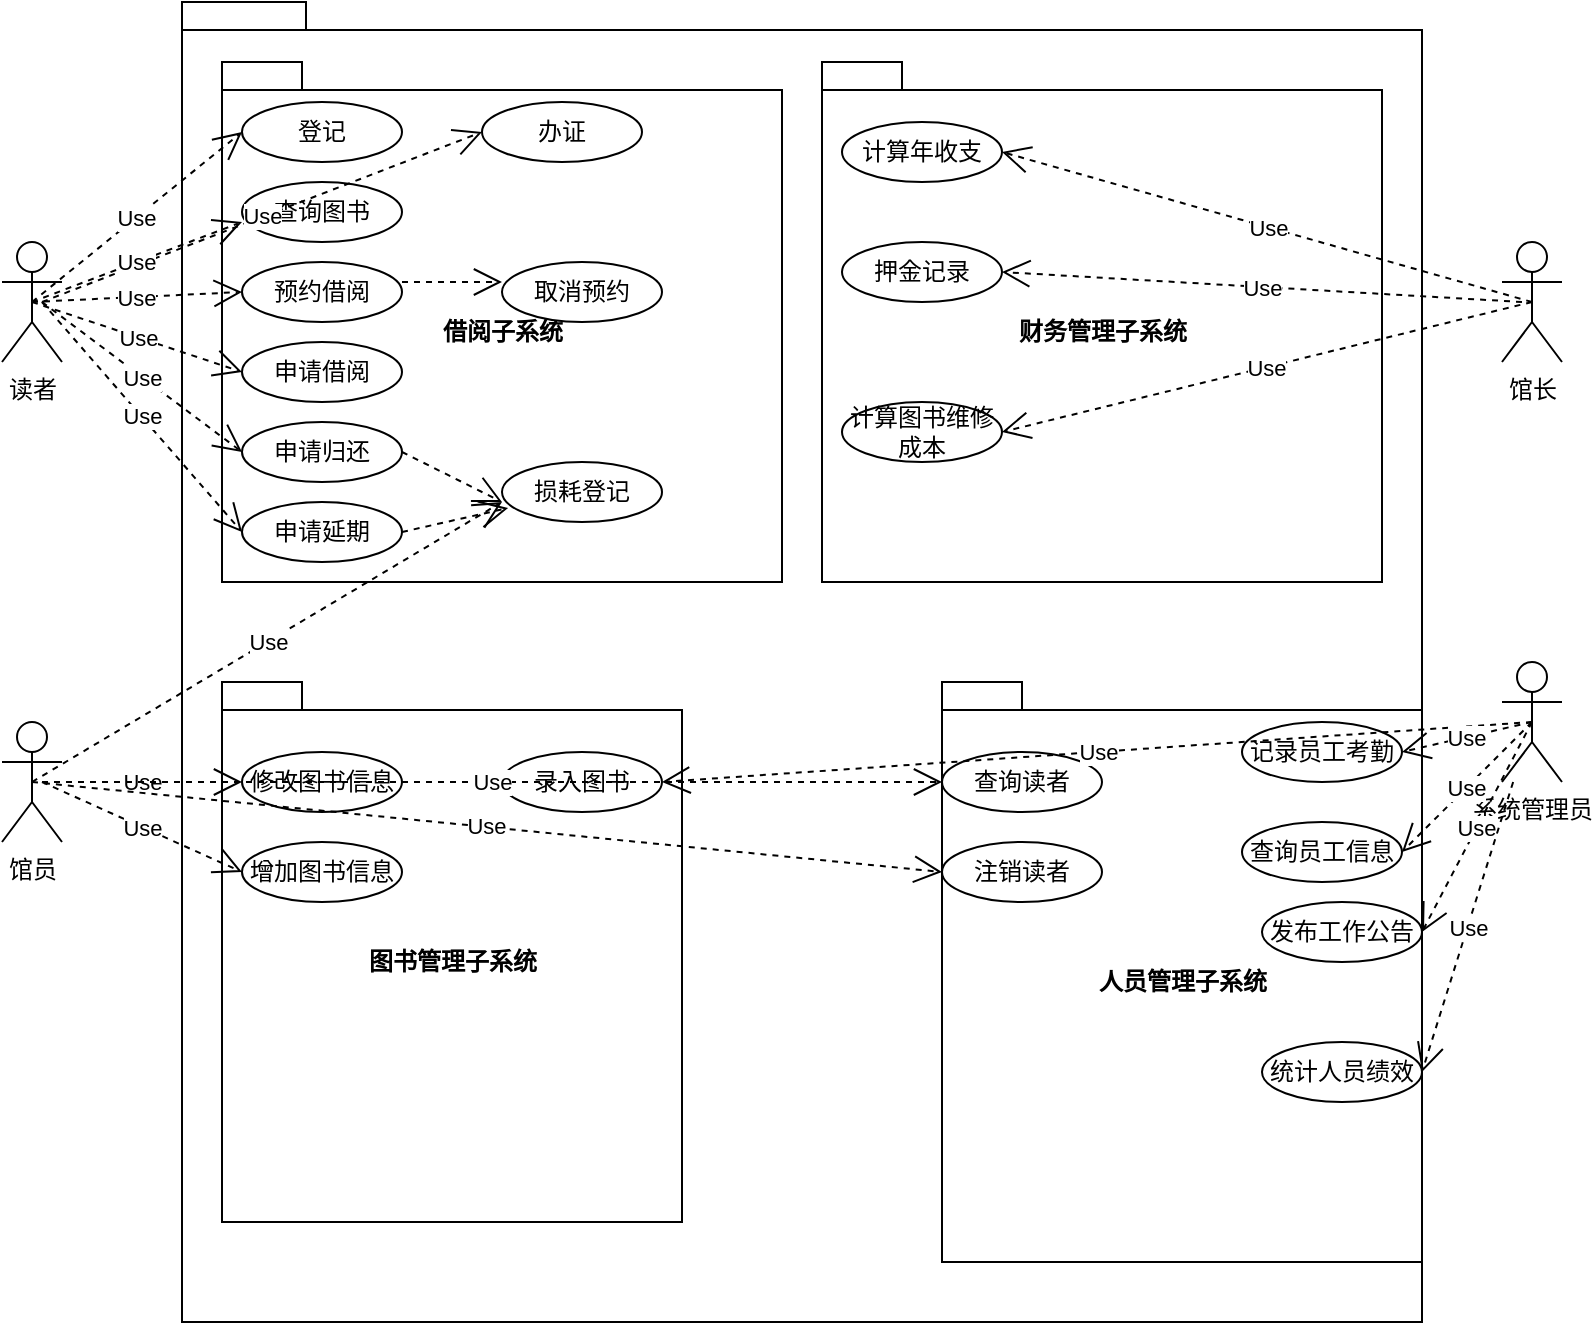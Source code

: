 <mxfile version="15.7.4" type="github">
  <diagram id="yJg1Kb8j-frXyEde3Gr0" name="Page-1">
    <mxGraphModel dx="946" dy="614" grid="1" gridSize="10" guides="1" tooltips="1" connect="1" arrows="1" fold="1" page="1" pageScale="1" pageWidth="827" pageHeight="1169" math="0" shadow="0">
      <root>
        <mxCell id="0" />
        <mxCell id="1" parent="0" />
        <mxCell id="KSbIt53DmIoFE_I7QErO-1" value="读者" style="shape=umlActor;verticalLabelPosition=bottom;verticalAlign=top;html=1;outlineConnect=0;" vertex="1" parent="1">
          <mxGeometry x="30" y="190" width="30" height="60" as="geometry" />
        </mxCell>
        <mxCell id="KSbIt53DmIoFE_I7QErO-2" value="" style="shape=folder;fontStyle=1;spacingTop=10;tabWidth=40;tabHeight=14;tabPosition=left;html=1;" vertex="1" parent="1">
          <mxGeometry x="120" y="70" width="620" height="660" as="geometry" />
        </mxCell>
        <mxCell id="KSbIt53DmIoFE_I7QErO-4" value="馆员" style="shape=umlActor;verticalLabelPosition=bottom;verticalAlign=top;html=1;outlineConnect=0;" vertex="1" parent="1">
          <mxGeometry x="30" y="430" width="30" height="60" as="geometry" />
        </mxCell>
        <mxCell id="KSbIt53DmIoFE_I7QErO-7" value="馆长" style="shape=umlActor;verticalLabelPosition=bottom;verticalAlign=top;html=1;outlineConnect=0;" vertex="1" parent="1">
          <mxGeometry x="780" y="190" width="30" height="60" as="geometry" />
        </mxCell>
        <mxCell id="KSbIt53DmIoFE_I7QErO-11" value="系统管理员" style="shape=umlActor;verticalLabelPosition=bottom;verticalAlign=top;html=1;outlineConnect=0;" vertex="1" parent="1">
          <mxGeometry x="780" y="400" width="30" height="60" as="geometry" />
        </mxCell>
        <mxCell id="KSbIt53DmIoFE_I7QErO-12" value="借阅子系统&lt;br&gt;" style="shape=folder;fontStyle=1;spacingTop=10;tabWidth=40;tabHeight=14;tabPosition=left;html=1;" vertex="1" parent="1">
          <mxGeometry x="140" y="100" width="280" height="260" as="geometry" />
        </mxCell>
        <mxCell id="KSbIt53DmIoFE_I7QErO-13" value="登记" style="ellipse;whiteSpace=wrap;html=1;" vertex="1" parent="1">
          <mxGeometry x="150" y="120" width="80" height="30" as="geometry" />
        </mxCell>
        <mxCell id="KSbIt53DmIoFE_I7QErO-14" value="查询图书" style="ellipse;whiteSpace=wrap;html=1;" vertex="1" parent="1">
          <mxGeometry x="150" y="160" width="80" height="30" as="geometry" />
        </mxCell>
        <mxCell id="KSbIt53DmIoFE_I7QErO-15" value="预约借阅" style="ellipse;whiteSpace=wrap;html=1;" vertex="1" parent="1">
          <mxGeometry x="150" y="200" width="80" height="30" as="geometry" />
        </mxCell>
        <mxCell id="KSbIt53DmIoFE_I7QErO-16" value="申请借阅" style="ellipse;whiteSpace=wrap;html=1;" vertex="1" parent="1">
          <mxGeometry x="150" y="240" width="80" height="30" as="geometry" />
        </mxCell>
        <mxCell id="KSbIt53DmIoFE_I7QErO-17" value="申请归还" style="ellipse;whiteSpace=wrap;html=1;" vertex="1" parent="1">
          <mxGeometry x="150" y="280" width="80" height="30" as="geometry" />
        </mxCell>
        <mxCell id="KSbIt53DmIoFE_I7QErO-19" value="申请延期" style="ellipse;whiteSpace=wrap;html=1;" vertex="1" parent="1">
          <mxGeometry x="150" y="320" width="80" height="30" as="geometry" />
        </mxCell>
        <mxCell id="KSbIt53DmIoFE_I7QErO-20" value="取消预约" style="ellipse;whiteSpace=wrap;html=1;" vertex="1" parent="1">
          <mxGeometry x="280" y="200" width="80" height="30" as="geometry" />
        </mxCell>
        <mxCell id="KSbIt53DmIoFE_I7QErO-22" value="损耗登记" style="ellipse;whiteSpace=wrap;html=1;" vertex="1" parent="1">
          <mxGeometry x="280" y="300" width="80" height="30" as="geometry" />
        </mxCell>
        <mxCell id="KSbIt53DmIoFE_I7QErO-23" value="" style="endArrow=open;endSize=12;dashed=1;html=1;rounded=0;" edge="1" parent="1">
          <mxGeometry width="160" relative="1" as="geometry">
            <mxPoint x="230" y="210" as="sourcePoint" />
            <mxPoint x="280" y="210" as="targetPoint" />
          </mxGeometry>
        </mxCell>
        <mxCell id="KSbIt53DmIoFE_I7QErO-24" value="" style="endArrow=open;endSize=12;dashed=1;html=1;rounded=0;exitX=1;exitY=0.5;exitDx=0;exitDy=0;" edge="1" parent="1" source="KSbIt53DmIoFE_I7QErO-17">
          <mxGeometry width="160" relative="1" as="geometry">
            <mxPoint x="240" y="370" as="sourcePoint" />
            <mxPoint x="280" y="320" as="targetPoint" />
          </mxGeometry>
        </mxCell>
        <mxCell id="KSbIt53DmIoFE_I7QErO-25" value="" style="endArrow=open;endSize=12;dashed=1;html=1;rounded=0;exitX=1;exitY=0.5;exitDx=0;exitDy=0;entryX=0.038;entryY=0.767;entryDx=0;entryDy=0;entryPerimeter=0;" edge="1" parent="1" source="KSbIt53DmIoFE_I7QErO-19" target="KSbIt53DmIoFE_I7QErO-22">
          <mxGeometry width="160" relative="1" as="geometry">
            <mxPoint x="240" y="305" as="sourcePoint" />
            <mxPoint x="290" y="330" as="targetPoint" />
          </mxGeometry>
        </mxCell>
        <mxCell id="KSbIt53DmIoFE_I7QErO-26" value="办证" style="ellipse;whiteSpace=wrap;html=1;" vertex="1" parent="1">
          <mxGeometry x="270" y="120" width="80" height="30" as="geometry" />
        </mxCell>
        <mxCell id="KSbIt53DmIoFE_I7QErO-27" value="人员管理子系统" style="shape=folder;fontStyle=1;spacingTop=10;tabWidth=40;tabHeight=14;tabPosition=left;html=1;" vertex="1" parent="1">
          <mxGeometry x="500" y="410" width="240" height="290" as="geometry" />
        </mxCell>
        <mxCell id="KSbIt53DmIoFE_I7QErO-29" value="查询读者" style="ellipse;whiteSpace=wrap;html=1;" vertex="1" parent="1">
          <mxGeometry x="500" y="445" width="80" height="30" as="geometry" />
        </mxCell>
        <mxCell id="KSbIt53DmIoFE_I7QErO-30" value="注销读者" style="ellipse;whiteSpace=wrap;html=1;" vertex="1" parent="1">
          <mxGeometry x="500" y="490" width="80" height="30" as="geometry" />
        </mxCell>
        <mxCell id="KSbIt53DmIoFE_I7QErO-31" value="记录员工考勤" style="ellipse;whiteSpace=wrap;html=1;" vertex="1" parent="1">
          <mxGeometry x="650" y="430" width="80" height="30" as="geometry" />
        </mxCell>
        <mxCell id="KSbIt53DmIoFE_I7QErO-32" value="查询员工信息" style="ellipse;whiteSpace=wrap;html=1;" vertex="1" parent="1">
          <mxGeometry x="650" y="480" width="80" height="30" as="geometry" />
        </mxCell>
        <mxCell id="KSbIt53DmIoFE_I7QErO-33" value="发布工作公告" style="ellipse;whiteSpace=wrap;html=1;" vertex="1" parent="1">
          <mxGeometry x="660" y="520" width="80" height="30" as="geometry" />
        </mxCell>
        <mxCell id="KSbIt53DmIoFE_I7QErO-34" value="统计人员绩效" style="ellipse;whiteSpace=wrap;html=1;" vertex="1" parent="1">
          <mxGeometry x="660" y="590" width="80" height="30" as="geometry" />
        </mxCell>
        <mxCell id="KSbIt53DmIoFE_I7QErO-35" value="图书管理子系统" style="shape=folder;fontStyle=1;spacingTop=10;tabWidth=40;tabHeight=14;tabPosition=left;html=1;" vertex="1" parent="1">
          <mxGeometry x="140" y="410" width="230" height="270" as="geometry" />
        </mxCell>
        <mxCell id="KSbIt53DmIoFE_I7QErO-36" value="修改图书信息" style="ellipse;whiteSpace=wrap;html=1;" vertex="1" parent="1">
          <mxGeometry x="150" y="445" width="80" height="30" as="geometry" />
        </mxCell>
        <mxCell id="KSbIt53DmIoFE_I7QErO-37" value="增加图书信息" style="ellipse;whiteSpace=wrap;html=1;" vertex="1" parent="1">
          <mxGeometry x="150" y="490" width="80" height="30" as="geometry" />
        </mxCell>
        <mxCell id="KSbIt53DmIoFE_I7QErO-38" value="录入图书" style="ellipse;whiteSpace=wrap;html=1;" vertex="1" parent="1">
          <mxGeometry x="280" y="445" width="80" height="30" as="geometry" />
        </mxCell>
        <mxCell id="KSbIt53DmIoFE_I7QErO-39" value="财务管理子系统" style="shape=folder;fontStyle=1;spacingTop=10;tabWidth=40;tabHeight=14;tabPosition=left;html=1;" vertex="1" parent="1">
          <mxGeometry x="440" y="100" width="280" height="260" as="geometry" />
        </mxCell>
        <mxCell id="KSbIt53DmIoFE_I7QErO-40" value="计算年收支&lt;span style=&quot;color: rgba(0 , 0 , 0 , 0) ; font-family: monospace ; font-size: 0px&quot;&gt;%3CmxGraphModel%3E%3Croot%3E%3CmxCell%20id%3D%220%22%2F%3E%3CmxCell%20id%3D%221%22%20parent%3D%220%22%2F%3E%3CmxCell%20id%3D%222%22%20value%3D%22%E6%9F%A5%E8%AF%A2%E8%AF%BB%E8%80%85%22%20style%3D%22ellipse%3BwhiteSpace%3Dwrap%3Bhtml%3D1%3B%22%20vertex%3D%221%22%20parent%3D%221%22%3E%3CmxGeometry%20x%3D%22500%22%20y%3D%22445%22%20width%3D%2280%22%20height%3D%2230%22%20as%3D%22geometry%22%2F%3E%3C%2FmxCell%3E%3C%2Froot%3E%3C%2FmxGraphModel%3E&lt;/span&gt;" style="ellipse;whiteSpace=wrap;html=1;" vertex="1" parent="1">
          <mxGeometry x="450" y="130" width="80" height="30" as="geometry" />
        </mxCell>
        <mxCell id="KSbIt53DmIoFE_I7QErO-41" value="押金记录" style="ellipse;whiteSpace=wrap;html=1;" vertex="1" parent="1">
          <mxGeometry x="450" y="190" width="80" height="30" as="geometry" />
        </mxCell>
        <mxCell id="KSbIt53DmIoFE_I7QErO-42" value="计算图书维修成本" style="ellipse;whiteSpace=wrap;html=1;" vertex="1" parent="1">
          <mxGeometry x="450" y="270" width="80" height="30" as="geometry" />
        </mxCell>
        <mxCell id="KSbIt53DmIoFE_I7QErO-43" value="Use" style="endArrow=open;endSize=12;dashed=1;html=1;rounded=0;exitX=0.5;exitY=0.5;exitDx=0;exitDy=0;exitPerimeter=0;entryX=0;entryY=0.5;entryDx=0;entryDy=0;" edge="1" parent="1" source="KSbIt53DmIoFE_I7QErO-1" target="KSbIt53DmIoFE_I7QErO-13">
          <mxGeometry width="160" relative="1" as="geometry">
            <mxPoint x="60" y="310" as="sourcePoint" />
            <mxPoint x="220" y="310" as="targetPoint" />
          </mxGeometry>
        </mxCell>
        <mxCell id="KSbIt53DmIoFE_I7QErO-44" value="Use" style="endArrow=open;endSize=12;dashed=1;html=1;rounded=0;entryX=0;entryY=0.5;entryDx=0;entryDy=0;" edge="1" parent="1" target="KSbIt53DmIoFE_I7QErO-26">
          <mxGeometry width="160" relative="1" as="geometry">
            <mxPoint x="50" y="220" as="sourcePoint" />
            <mxPoint x="160" y="145" as="targetPoint" />
          </mxGeometry>
        </mxCell>
        <mxCell id="KSbIt53DmIoFE_I7QErO-45" value="Use" style="endArrow=open;endSize=12;dashed=1;html=1;rounded=0;exitX=0.5;exitY=0.5;exitDx=0;exitDy=0;exitPerimeter=0;" edge="1" parent="1" source="KSbIt53DmIoFE_I7QErO-1">
          <mxGeometry width="160" relative="1" as="geometry">
            <mxPoint x="60" y="230" as="sourcePoint" />
            <mxPoint x="150" y="180" as="targetPoint" />
          </mxGeometry>
        </mxCell>
        <mxCell id="KSbIt53DmIoFE_I7QErO-46" value="Use" style="endArrow=open;endSize=12;dashed=1;html=1;rounded=0;entryX=0;entryY=0.5;entryDx=0;entryDy=0;exitX=0.5;exitY=0.5;exitDx=0;exitDy=0;exitPerimeter=0;" edge="1" parent="1" source="KSbIt53DmIoFE_I7QErO-1" target="KSbIt53DmIoFE_I7QErO-15">
          <mxGeometry width="160" relative="1" as="geometry">
            <mxPoint x="70" y="240" as="sourcePoint" />
            <mxPoint x="290" y="155" as="targetPoint" />
          </mxGeometry>
        </mxCell>
        <mxCell id="KSbIt53DmIoFE_I7QErO-47" value="Use" style="endArrow=open;endSize=12;dashed=1;html=1;rounded=0;entryX=0;entryY=0.5;entryDx=0;entryDy=0;exitX=0.5;exitY=0.5;exitDx=0;exitDy=0;exitPerimeter=0;" edge="1" parent="1" source="KSbIt53DmIoFE_I7QErO-1" target="KSbIt53DmIoFE_I7QErO-16">
          <mxGeometry width="160" relative="1" as="geometry">
            <mxPoint x="80" y="250" as="sourcePoint" />
            <mxPoint x="300" y="165" as="targetPoint" />
          </mxGeometry>
        </mxCell>
        <mxCell id="KSbIt53DmIoFE_I7QErO-48" value="Use" style="endArrow=open;endSize=12;dashed=1;html=1;rounded=0;entryX=0;entryY=0.5;entryDx=0;entryDy=0;" edge="1" parent="1" target="KSbIt53DmIoFE_I7QErO-17">
          <mxGeometry width="160" relative="1" as="geometry">
            <mxPoint x="50" y="220" as="sourcePoint" />
            <mxPoint x="310" y="175" as="targetPoint" />
          </mxGeometry>
        </mxCell>
        <mxCell id="KSbIt53DmIoFE_I7QErO-49" value="Use" style="endArrow=open;endSize=12;dashed=1;html=1;rounded=0;entryX=0;entryY=0.5;entryDx=0;entryDy=0;" edge="1" parent="1" target="KSbIt53DmIoFE_I7QErO-19">
          <mxGeometry width="160" relative="1" as="geometry">
            <mxPoint x="50" y="220" as="sourcePoint" />
            <mxPoint x="320" y="185" as="targetPoint" />
          </mxGeometry>
        </mxCell>
        <mxCell id="KSbIt53DmIoFE_I7QErO-50" value="Use" style="endArrow=open;endSize=12;dashed=1;html=1;rounded=0;exitX=0.5;exitY=0.5;exitDx=0;exitDy=0;exitPerimeter=0;" edge="1" parent="1" source="KSbIt53DmIoFE_I7QErO-4">
          <mxGeometry width="160" relative="1" as="geometry">
            <mxPoint x="110" y="280" as="sourcePoint" />
            <mxPoint x="280" y="320" as="targetPoint" />
          </mxGeometry>
        </mxCell>
        <mxCell id="KSbIt53DmIoFE_I7QErO-51" value="Use" style="endArrow=open;endSize=12;dashed=1;html=1;rounded=0;entryX=0;entryY=0.5;entryDx=0;entryDy=0;" edge="1" parent="1" target="KSbIt53DmIoFE_I7QErO-36">
          <mxGeometry width="160" relative="1" as="geometry">
            <mxPoint x="50" y="460" as="sourcePoint" />
            <mxPoint x="340" y="205" as="targetPoint" />
          </mxGeometry>
        </mxCell>
        <mxCell id="KSbIt53DmIoFE_I7QErO-52" value="Use" style="endArrow=open;endSize=12;dashed=1;html=1;rounded=0;entryX=0;entryY=0.5;entryDx=0;entryDy=0;" edge="1" parent="1" target="KSbIt53DmIoFE_I7QErO-37">
          <mxGeometry width="160" relative="1" as="geometry">
            <mxPoint x="50" y="460" as="sourcePoint" />
            <mxPoint x="350" y="215" as="targetPoint" />
          </mxGeometry>
        </mxCell>
        <mxCell id="KSbIt53DmIoFE_I7QErO-53" value="Use" style="endArrow=open;endSize=12;dashed=1;html=1;rounded=0;entryX=1;entryY=0.5;entryDx=0;entryDy=0;exitX=0.5;exitY=0.5;exitDx=0;exitDy=0;exitPerimeter=0;" edge="1" parent="1" source="KSbIt53DmIoFE_I7QErO-11" target="KSbIt53DmIoFE_I7QErO-38">
          <mxGeometry width="160" relative="1" as="geometry">
            <mxPoint x="140" y="310" as="sourcePoint" />
            <mxPoint x="360" y="225" as="targetPoint" />
          </mxGeometry>
        </mxCell>
        <mxCell id="KSbIt53DmIoFE_I7QErO-54" value="Use" style="endArrow=open;endSize=12;dashed=1;html=1;rounded=0;entryX=1;entryY=0.5;entryDx=0;entryDy=0;exitX=0.5;exitY=0.5;exitDx=0;exitDy=0;exitPerimeter=0;" edge="1" parent="1" source="KSbIt53DmIoFE_I7QErO-11" target="KSbIt53DmIoFE_I7QErO-31">
          <mxGeometry width="160" relative="1" as="geometry">
            <mxPoint x="805" y="440" as="sourcePoint" />
            <mxPoint x="370" y="470" as="targetPoint" />
          </mxGeometry>
        </mxCell>
        <mxCell id="KSbIt53DmIoFE_I7QErO-55" value="Use" style="endArrow=open;endSize=12;dashed=1;html=1;rounded=0;exitX=0.5;exitY=0.5;exitDx=0;exitDy=0;exitPerimeter=0;entryX=1;entryY=0.5;entryDx=0;entryDy=0;" edge="1" parent="1" source="KSbIt53DmIoFE_I7QErO-11" target="KSbIt53DmIoFE_I7QErO-32">
          <mxGeometry width="160" relative="1" as="geometry">
            <mxPoint x="805" y="440" as="sourcePoint" />
            <mxPoint x="740" y="455" as="targetPoint" />
          </mxGeometry>
        </mxCell>
        <mxCell id="KSbIt53DmIoFE_I7QErO-56" value="Use" style="endArrow=open;endSize=12;dashed=1;html=1;rounded=0;entryX=1;entryY=0.5;entryDx=0;entryDy=0;exitX=0.5;exitY=0.5;exitDx=0;exitDy=0;exitPerimeter=0;" edge="1" parent="1" source="KSbIt53DmIoFE_I7QErO-11" target="KSbIt53DmIoFE_I7QErO-33">
          <mxGeometry width="160" relative="1" as="geometry">
            <mxPoint x="815" y="450" as="sourcePoint" />
            <mxPoint x="750" y="465" as="targetPoint" />
          </mxGeometry>
        </mxCell>
        <mxCell id="KSbIt53DmIoFE_I7QErO-57" value="Use" style="endArrow=open;endSize=12;dashed=1;html=1;rounded=0;entryX=1;entryY=0.5;entryDx=0;entryDy=0;" edge="1" parent="1" source="KSbIt53DmIoFE_I7QErO-11" target="KSbIt53DmIoFE_I7QErO-34">
          <mxGeometry width="160" relative="1" as="geometry">
            <mxPoint x="825" y="460" as="sourcePoint" />
            <mxPoint x="760" y="475" as="targetPoint" />
          </mxGeometry>
        </mxCell>
        <mxCell id="KSbIt53DmIoFE_I7QErO-58" value="Use" style="endArrow=open;endSize=12;dashed=1;html=1;rounded=0;entryX=0;entryY=0.5;entryDx=0;entryDy=0;" edge="1" parent="1" target="KSbIt53DmIoFE_I7QErO-29">
          <mxGeometry width="160" relative="1" as="geometry">
            <mxPoint x="50" y="460" as="sourcePoint" />
            <mxPoint x="770" y="485" as="targetPoint" />
          </mxGeometry>
        </mxCell>
        <mxCell id="KSbIt53DmIoFE_I7QErO-59" value="Use" style="endArrow=open;endSize=12;dashed=1;html=1;rounded=0;entryX=0;entryY=0.5;entryDx=0;entryDy=0;exitX=0.5;exitY=0.5;exitDx=0;exitDy=0;exitPerimeter=0;" edge="1" parent="1" source="KSbIt53DmIoFE_I7QErO-4" target="KSbIt53DmIoFE_I7QErO-30">
          <mxGeometry width="160" relative="1" as="geometry">
            <mxPoint x="845" y="480" as="sourcePoint" />
            <mxPoint x="780" y="495" as="targetPoint" />
          </mxGeometry>
        </mxCell>
        <mxCell id="KSbIt53DmIoFE_I7QErO-60" value="Use" style="endArrow=open;endSize=12;dashed=1;html=1;rounded=0;entryX=1;entryY=0.5;entryDx=0;entryDy=0;exitX=0.5;exitY=0.5;exitDx=0;exitDy=0;exitPerimeter=0;" edge="1" parent="1" source="KSbIt53DmIoFE_I7QErO-7" target="KSbIt53DmIoFE_I7QErO-40">
          <mxGeometry width="160" relative="1" as="geometry">
            <mxPoint x="855" y="490" as="sourcePoint" />
            <mxPoint x="790" y="505" as="targetPoint" />
          </mxGeometry>
        </mxCell>
        <mxCell id="KSbIt53DmIoFE_I7QErO-61" value="Use" style="endArrow=open;endSize=12;dashed=1;html=1;rounded=0;entryX=1;entryY=0.5;entryDx=0;entryDy=0;" edge="1" parent="1" target="KSbIt53DmIoFE_I7QErO-41">
          <mxGeometry width="160" relative="1" as="geometry">
            <mxPoint x="790" y="220" as="sourcePoint" />
            <mxPoint x="540" y="155" as="targetPoint" />
          </mxGeometry>
        </mxCell>
        <mxCell id="KSbIt53DmIoFE_I7QErO-62" value="Use" style="endArrow=open;endSize=12;dashed=1;html=1;rounded=0;entryX=1;entryY=0.5;entryDx=0;entryDy=0;exitX=0.5;exitY=0.5;exitDx=0;exitDy=0;exitPerimeter=0;" edge="1" parent="1" source="KSbIt53DmIoFE_I7QErO-7" target="KSbIt53DmIoFE_I7QErO-42">
          <mxGeometry width="160" relative="1" as="geometry">
            <mxPoint x="800" y="230" as="sourcePoint" />
            <mxPoint x="540" y="215" as="targetPoint" />
          </mxGeometry>
        </mxCell>
      </root>
    </mxGraphModel>
  </diagram>
</mxfile>
